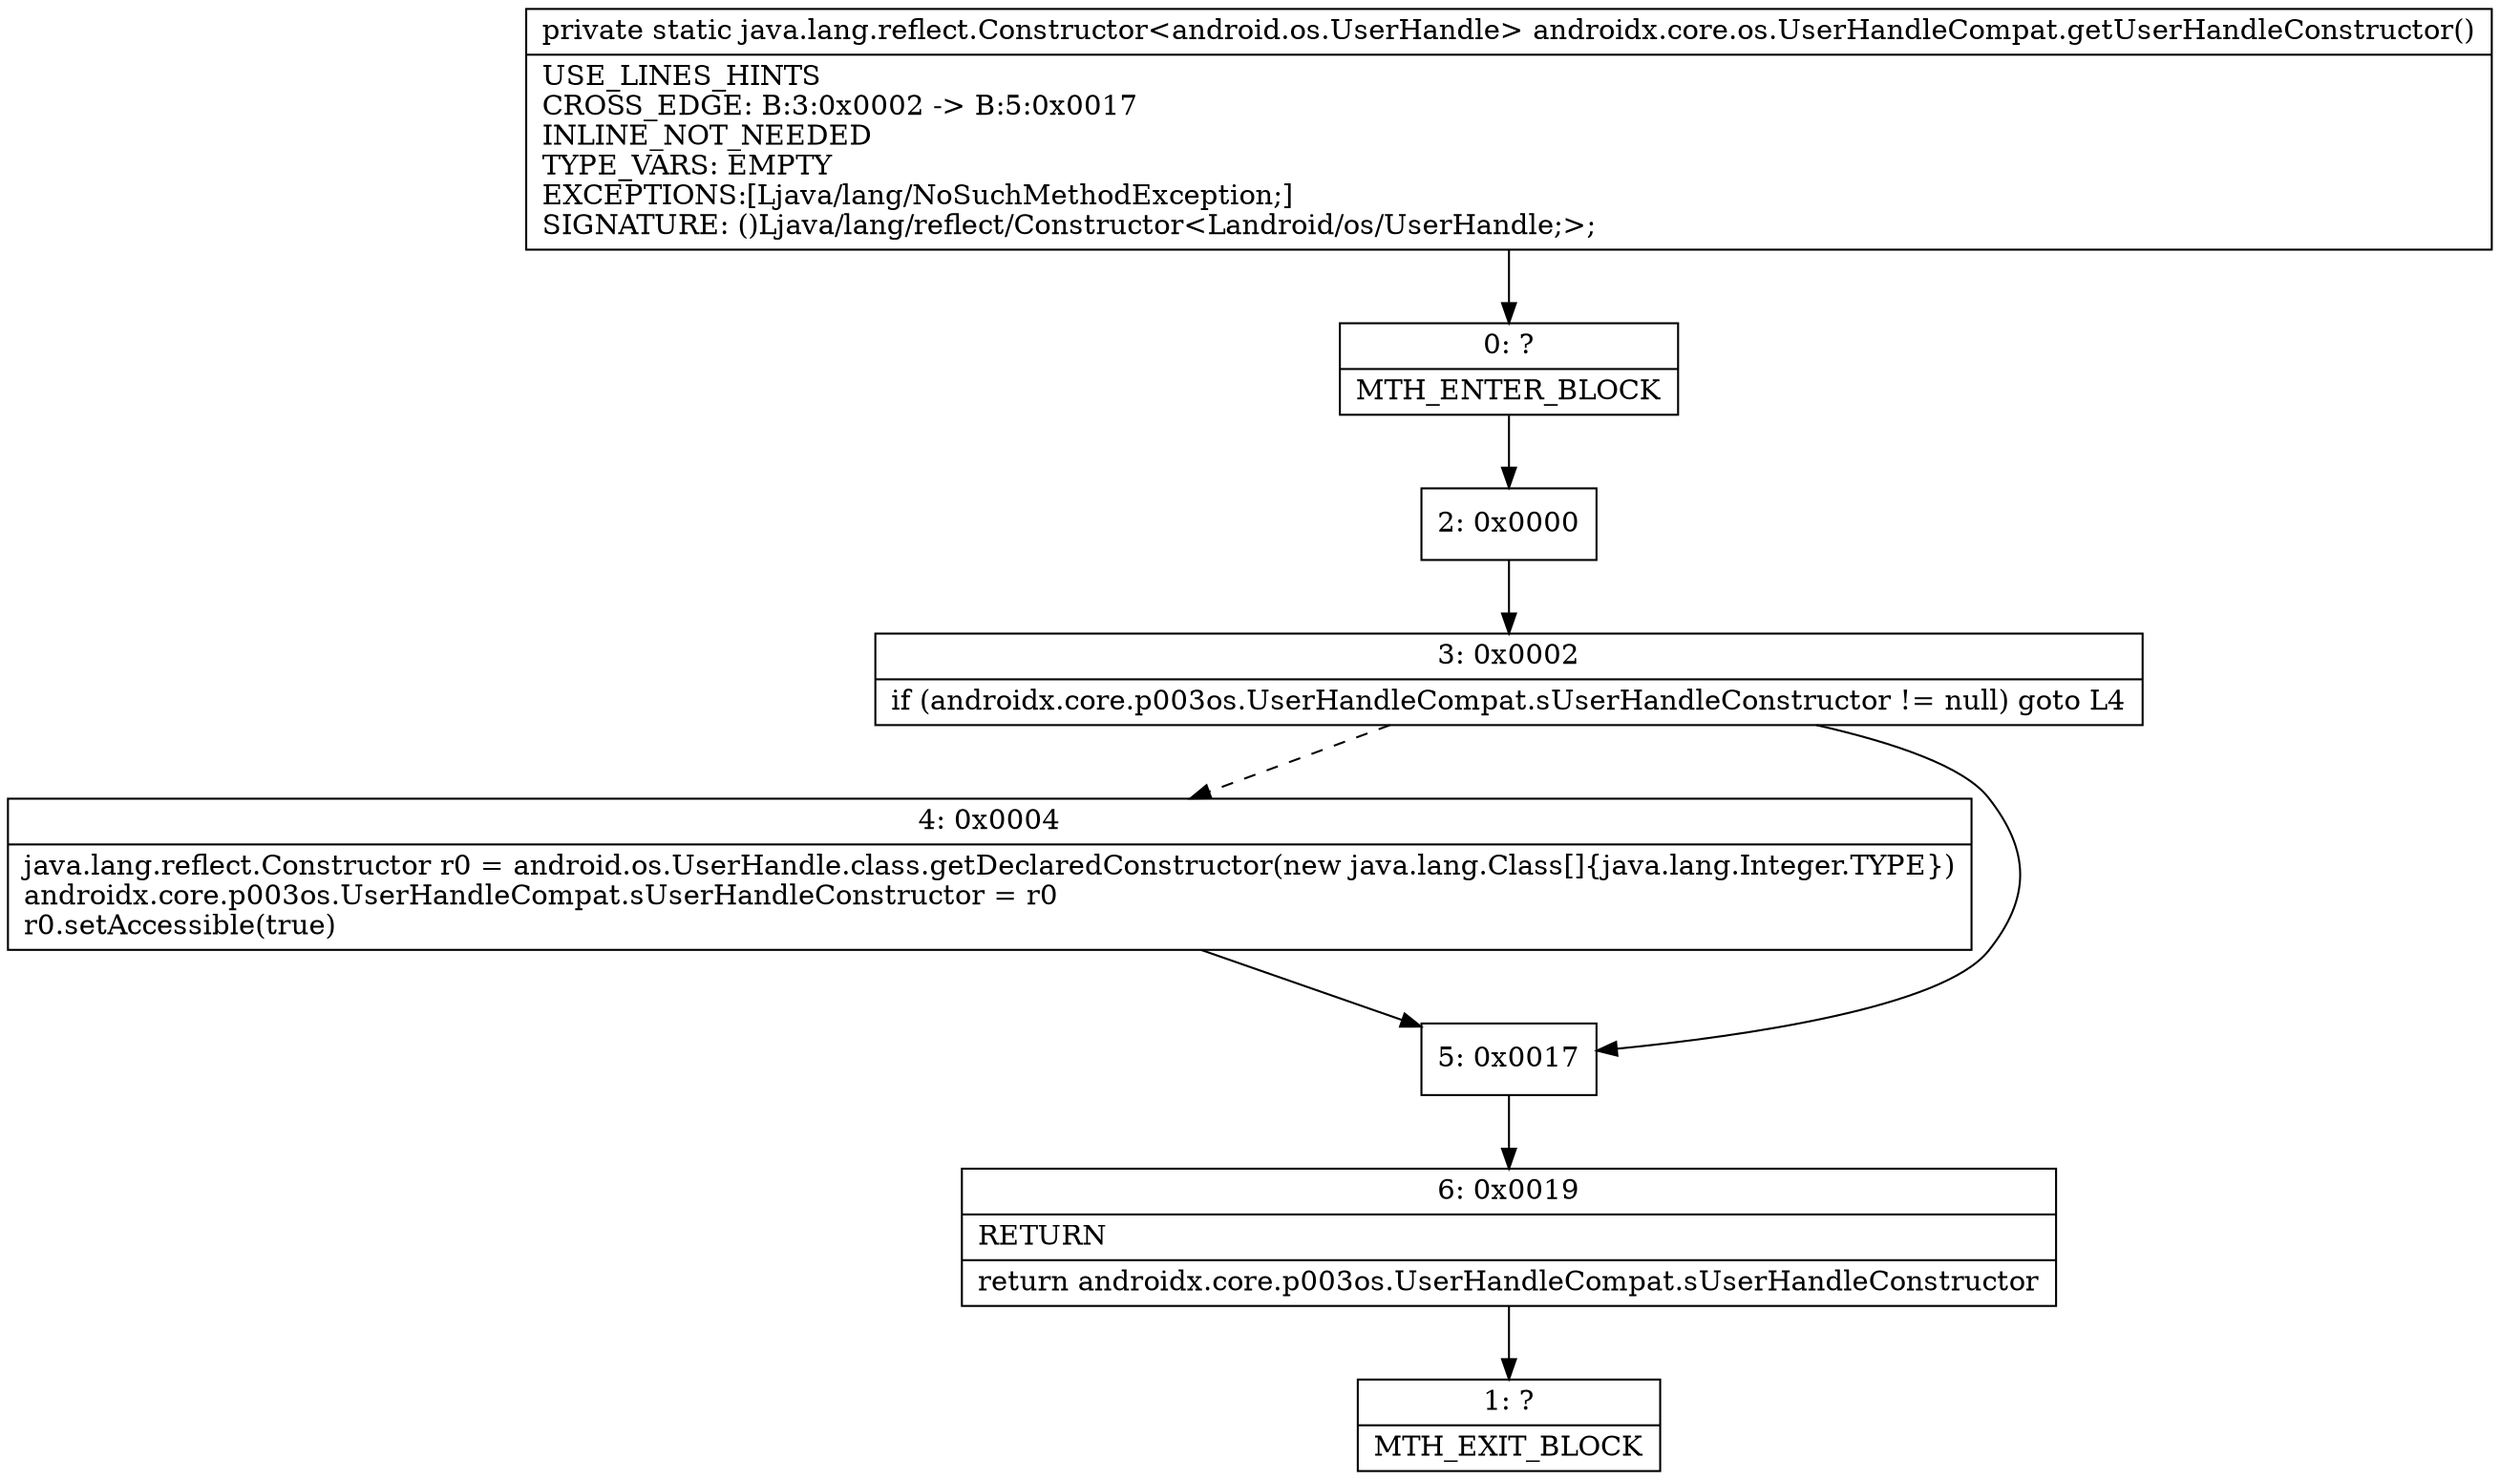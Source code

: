 digraph "CFG forandroidx.core.os.UserHandleCompat.getUserHandleConstructor()Ljava\/lang\/reflect\/Constructor;" {
Node_0 [shape=record,label="{0\:\ ?|MTH_ENTER_BLOCK\l}"];
Node_2 [shape=record,label="{2\:\ 0x0000}"];
Node_3 [shape=record,label="{3\:\ 0x0002|if (androidx.core.p003os.UserHandleCompat.sUserHandleConstructor != null) goto L4\l}"];
Node_4 [shape=record,label="{4\:\ 0x0004|java.lang.reflect.Constructor r0 = android.os.UserHandle.class.getDeclaredConstructor(new java.lang.Class[]\{java.lang.Integer.TYPE\})\landroidx.core.p003os.UserHandleCompat.sUserHandleConstructor = r0\lr0.setAccessible(true)\l}"];
Node_5 [shape=record,label="{5\:\ 0x0017}"];
Node_6 [shape=record,label="{6\:\ 0x0019|RETURN\l|return androidx.core.p003os.UserHandleCompat.sUserHandleConstructor\l}"];
Node_1 [shape=record,label="{1\:\ ?|MTH_EXIT_BLOCK\l}"];
MethodNode[shape=record,label="{private static java.lang.reflect.Constructor\<android.os.UserHandle\> androidx.core.os.UserHandleCompat.getUserHandleConstructor()  | USE_LINES_HINTS\lCROSS_EDGE: B:3:0x0002 \-\> B:5:0x0017\lINLINE_NOT_NEEDED\lTYPE_VARS: EMPTY\lEXCEPTIONS:[Ljava\/lang\/NoSuchMethodException;]\lSIGNATURE: ()Ljava\/lang\/reflect\/Constructor\<Landroid\/os\/UserHandle;\>;\l}"];
MethodNode -> Node_0;Node_0 -> Node_2;
Node_2 -> Node_3;
Node_3 -> Node_4[style=dashed];
Node_3 -> Node_5;
Node_4 -> Node_5;
Node_5 -> Node_6;
Node_6 -> Node_1;
}

